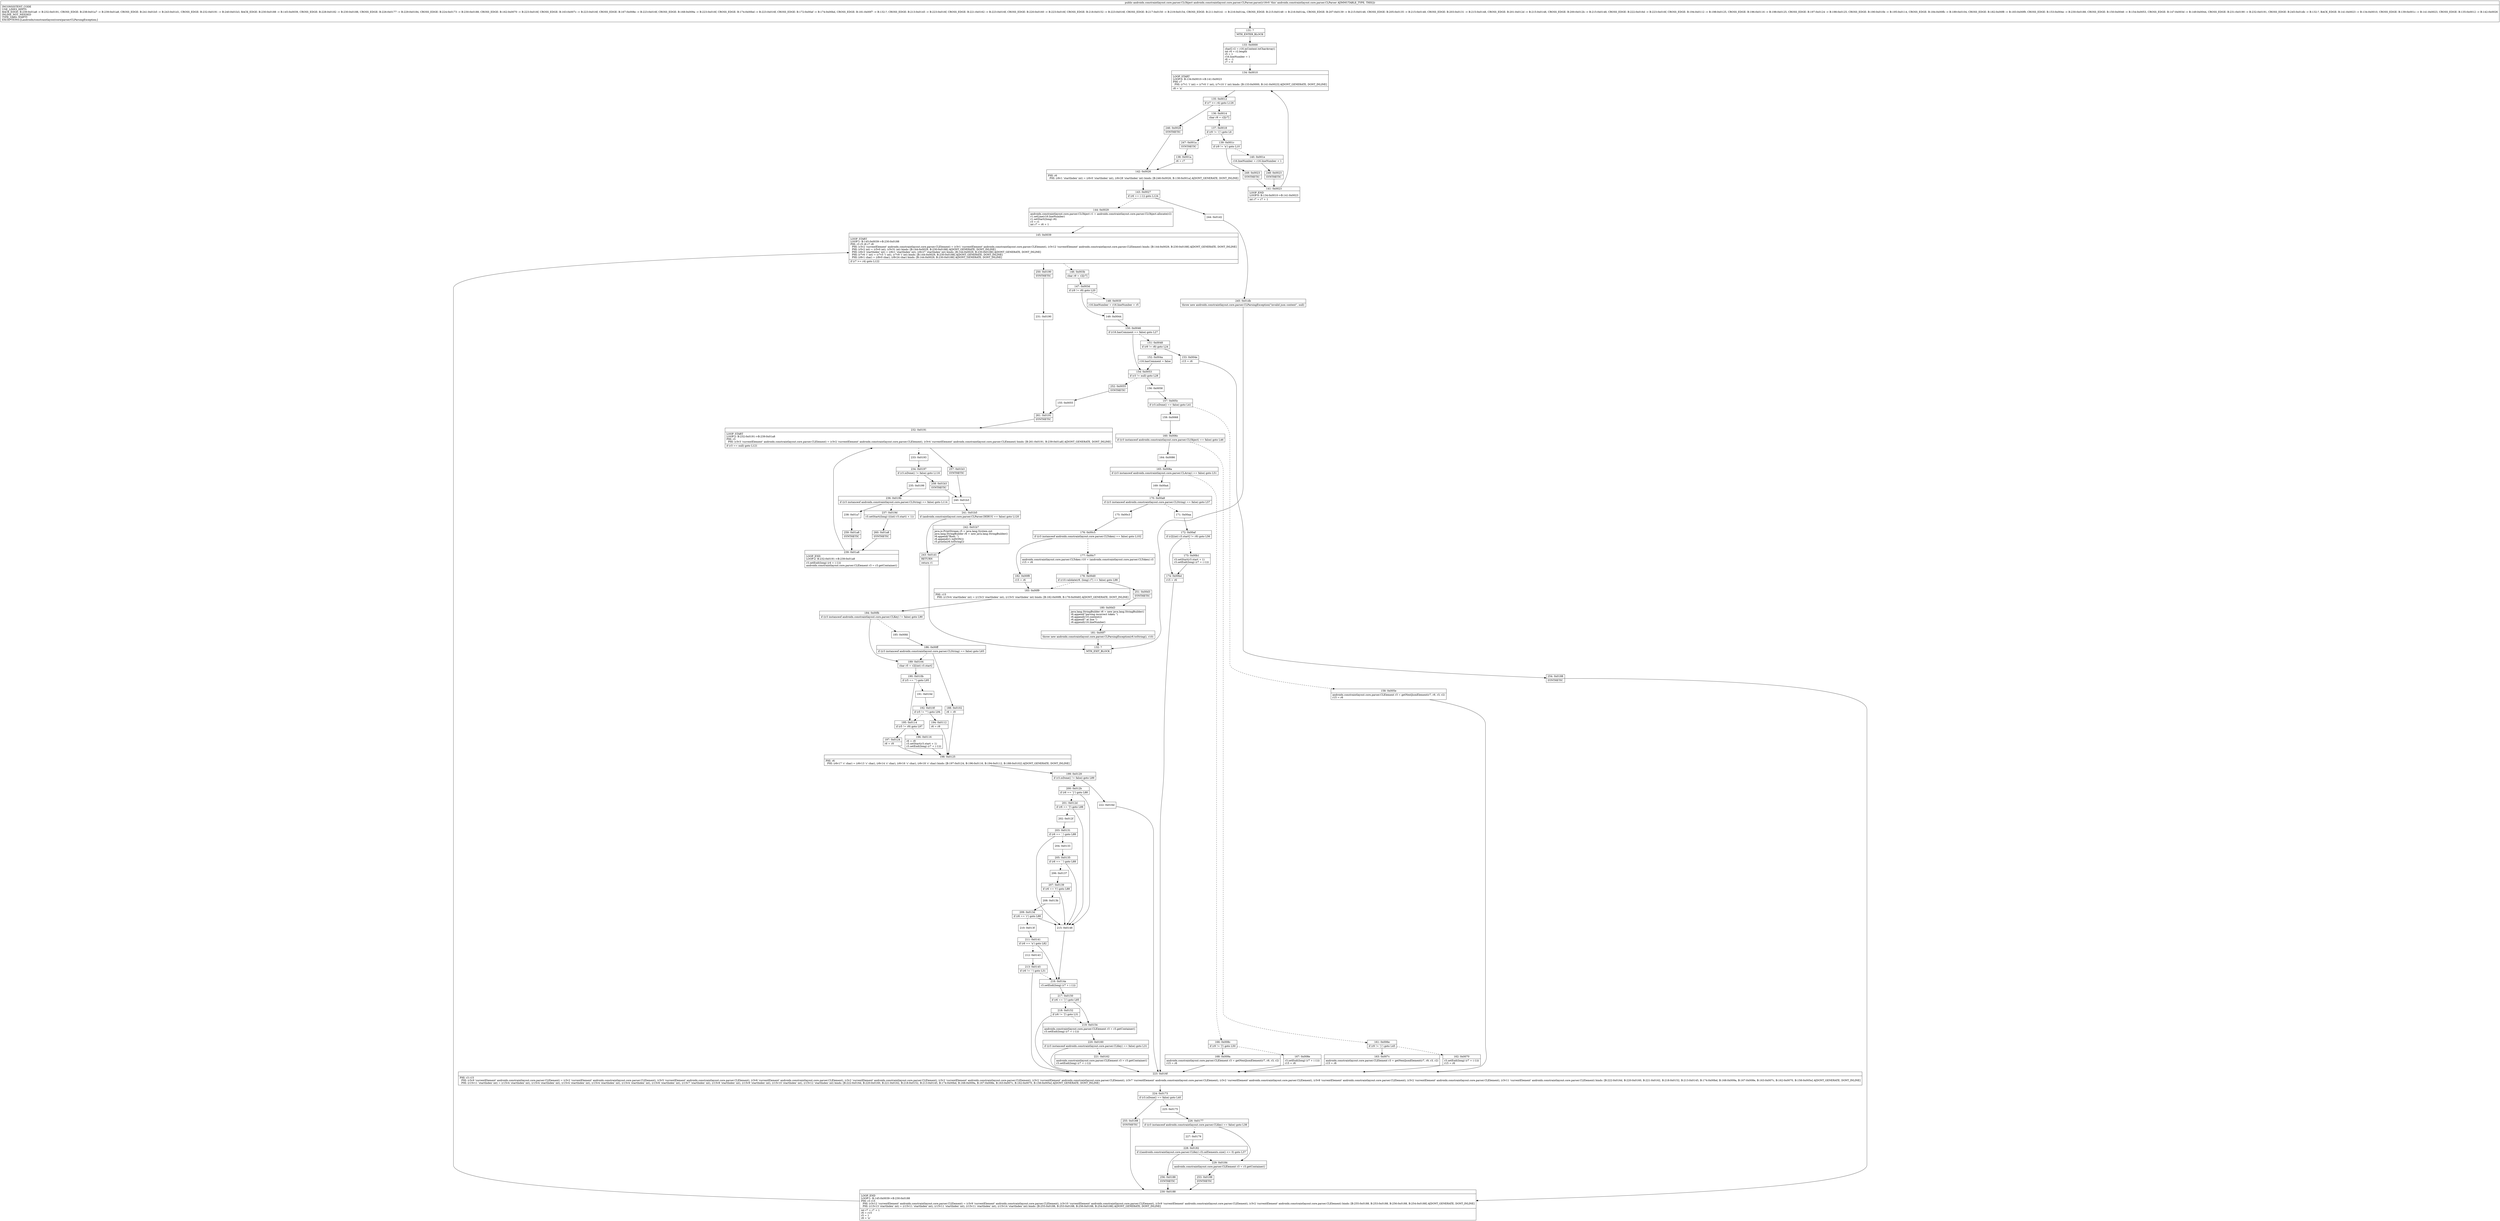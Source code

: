 digraph "CFG forandroidx.constraintlayout.core.parser.CLParser.parse()Landroidx\/constraintlayout\/core\/parser\/CLObject;" {
Node_131 [shape=record,label="{131\:\ ?|MTH_ENTER_BLOCK\l}"];
Node_133 [shape=record,label="{133\:\ 0x0000|char[] r2 = r16.mContent.toCharArray()\lint r4 = r2.length\lr5 = 1\lr16.lineNumber = 1\lr6 = \-1\lr7 = 0\l}"];
Node_134 [shape=record,label="{134\:\ 0x0010|LOOP_START\lLOOP:0: B:134:0x0010\-\>B:141:0x0023\lPHI: r7 \l  PHI: (r7v1 'i' int) = (r7v0 'i' int), (r7v10 'i' int) binds: [B:133:0x0000, B:141:0x0023] A[DONT_GENERATE, DONT_INLINE]\l|r8 = 'n'\l}"];
Node_135 [shape=record,label="{135\:\ 0x0012|if (r7 \>= r4) goto L126\l}"];
Node_136 [shape=record,label="{136\:\ 0x0014|char r9 = r2[r7]\l}"];
Node_137 [shape=record,label="{137\:\ 0x0018|if (r9 != '\{') goto L6\l}"];
Node_139 [shape=record,label="{139\:\ 0x001c|if (r9 != 'n') goto L10\l}"];
Node_140 [shape=record,label="{140\:\ 0x001e|r16.lineNumber = r16.lineNumber + 1\l}"];
Node_248 [shape=record,label="{248\:\ 0x0023|SYNTHETIC\l}"];
Node_141 [shape=record,label="{141\:\ 0x0023|LOOP_END\lLOOP:0: B:134:0x0010\-\>B:141:0x0023\l|int r7 = r7 + 1\l}"];
Node_249 [shape=record,label="{249\:\ 0x0023|SYNTHETIC\l}"];
Node_247 [shape=record,label="{247\:\ 0x001a|SYNTHETIC\l}"];
Node_138 [shape=record,label="{138\:\ 0x001a|r6 = r7\l}"];
Node_142 [shape=record,label="{142\:\ 0x0026|PHI: r6 \l  PHI: (r6v1 'startIndex' int) = (r6v0 'startIndex' int), (r6v28 'startIndex' int) binds: [B:246:0x0026, B:138:0x001a] A[DONT_GENERATE, DONT_INLINE]\l}"];
Node_143 [shape=record,label="{143\:\ 0x0027|if (r6 == (\-1)) goto L124\l}"];
Node_144 [shape=record,label="{144\:\ 0x0029|androidx.constraintlayout.core.parser.CLObject r1 = androidx.constraintlayout.core.parser.CLObject.allocate(r2)\lr1.setLine(r16.lineNumber)\lr1.setStart((long) r6)\lr3 = r1\lint r7 = r6 + 1\l}"];
Node_145 [shape=record,label="{145\:\ 0x0039|LOOP_START\lLOOP:1: B:145:0x0039\-\>B:230:0x0188\lPHI: r3 r5 r6 r7 r8 \l  PHI: (r3v2 'currentElement' androidx.constraintlayout.core.parser.CLElement) = (r3v1 'currentElement' androidx.constraintlayout.core.parser.CLElement), (r3v12 'currentElement' androidx.constraintlayout.core.parser.CLElement) binds: [B:144:0x0029, B:230:0x0188] A[DONT_GENERATE, DONT_INLINE]\l  PHI: (r5v2 int) = (r5v0 int), (r5v31 int) binds: [B:144:0x0029, B:230:0x0188] A[DONT_GENERATE, DONT_INLINE]\l  PHI: (r6v3 'startIndex' int) = (r6v1 'startIndex' int), (r6v27 'startIndex' int) binds: [B:144:0x0029, B:230:0x0188] A[DONT_GENERATE, DONT_INLINE]\l  PHI: (r7v6 'i' int) = (r7v5 'i' int), (r7v9 'i' int) binds: [B:144:0x0029, B:230:0x0188] A[DONT_GENERATE, DONT_INLINE]\l  PHI: (r8v1 char) = (r8v0 char), (r8v24 char) binds: [B:144:0x0029, B:230:0x0188] A[DONT_GENERATE, DONT_INLINE]\l|if (r7 \>= r4) goto L122\l}"];
Node_146 [shape=record,label="{146\:\ 0x003b|char r9 = r2[r7]\l}"];
Node_147 [shape=record,label="{147\:\ 0x003d|if (r9 != r8) goto L20\l}"];
Node_148 [shape=record,label="{148\:\ 0x003f|r16.lineNumber = r16.lineNumber + r5\l}"];
Node_149 [shape=record,label="{149\:\ 0x0044}"];
Node_150 [shape=record,label="{150\:\ 0x0046|if (r16.hasComment == false) goto L27\l}"];
Node_151 [shape=record,label="{151\:\ 0x0048|if (r9 != r8) goto L24\l}"];
Node_152 [shape=record,label="{152\:\ 0x004a|r16.hasComment = false\l}"];
Node_153 [shape=record,label="{153\:\ 0x004e|r15 = r6\l}"];
Node_254 [shape=record,label="{254\:\ 0x0188|SYNTHETIC\l}"];
Node_230 [shape=record,label="{230\:\ 0x0188|LOOP_END\lLOOP:1: B:145:0x0039\-\>B:230:0x0188\lPHI: r3 r15 \l  PHI: (r3v12 'currentElement' androidx.constraintlayout.core.parser.CLElement) = (r3v9 'currentElement' androidx.constraintlayout.core.parser.CLElement), (r3v10 'currentElement' androidx.constraintlayout.core.parser.CLElement), (r3v9 'currentElement' androidx.constraintlayout.core.parser.CLElement), (r3v2 'currentElement' androidx.constraintlayout.core.parser.CLElement) binds: [B:255:0x0188, B:253:0x0188, B:256:0x0188, B:254:0x0188] A[DONT_GENERATE, DONT_INLINE]\l  PHI: (r15v13 'startIndex' int) = (r15v11 'startIndex' int), (r15v11 'startIndex' int), (r15v11 'startIndex' int), (r15v14 'startIndex' int) binds: [B:255:0x0188, B:253:0x0188, B:256:0x0188, B:254:0x0188] A[DONT_GENERATE, DONT_INLINE]\l|int r7 = r7 + 1\lr6 = r15\lr5 = 1\lr8 = 'n'\l}"];
Node_154 [shape=record,label="{154\:\ 0x0053|if (r3 != null) goto L28\l}"];
Node_156 [shape=record,label="{156\:\ 0x0058}"];
Node_157 [shape=record,label="{157\:\ 0x005c|if (r3.isDone() == false) goto L41\l}"];
Node_158 [shape=record,label="{158\:\ 0x005e|androidx.constraintlayout.core.parser.CLElement r3 = getNextJsonElement(r7, r9, r3, r2)\lr15 = r6\l}"];
Node_223 [shape=record,label="{223\:\ 0x016f|PHI: r3 r15 \l  PHI: (r3v9 'currentElement' androidx.constraintlayout.core.parser.CLElement) = (r3v2 'currentElement' androidx.constraintlayout.core.parser.CLElement), (r3v5 'currentElement' androidx.constraintlayout.core.parser.CLElement), (r3v6 'currentElement' androidx.constraintlayout.core.parser.CLElement), (r3v2 'currentElement' androidx.constraintlayout.core.parser.CLElement), (r3v2 'currentElement' androidx.constraintlayout.core.parser.CLElement), (r3v2 'currentElement' androidx.constraintlayout.core.parser.CLElement), (r3v7 'currentElement' androidx.constraintlayout.core.parser.CLElement), (r3v2 'currentElement' androidx.constraintlayout.core.parser.CLElement), (r3v8 'currentElement' androidx.constraintlayout.core.parser.CLElement), (r3v2 'currentElement' androidx.constraintlayout.core.parser.CLElement), (r3v11 'currentElement' androidx.constraintlayout.core.parser.CLElement) binds: [B:222:0x016d, B:220:0x0160, B:221:0x0162, B:218:0x0152, B:213:0x0145, B:174:0x00bd, B:168:0x009a, B:167:0x008e, B:163:0x007c, B:162:0x0070, B:158:0x005e] A[DONT_GENERATE, DONT_INLINE]\l  PHI: (r15v11 'startIndex' int) = (r15v4 'startIndex' int), (r15v4 'startIndex' int), (r15v4 'startIndex' int), (r15v4 'startIndex' int), (r15v4 'startIndex' int), (r15v6 'startIndex' int), (r15v7 'startIndex' int), (r15v8 'startIndex' int), (r15v9 'startIndex' int), (r15v10 'startIndex' int), (r15v12 'startIndex' int) binds: [B:222:0x016d, B:220:0x0160, B:221:0x0162, B:218:0x0152, B:213:0x0145, B:174:0x00bd, B:168:0x009a, B:167:0x008e, B:163:0x007c, B:162:0x0070, B:158:0x005e] A[DONT_GENERATE, DONT_INLINE]\l}"];
Node_224 [shape=record,label="{224\:\ 0x0173|if (r3.isDone() == false) goto L40\l}"];
Node_225 [shape=record,label="{225\:\ 0x0175}"];
Node_226 [shape=record,label="{226\:\ 0x0177|if ((r3 instanceof androidx.constraintlayout.core.parser.CLKey) == false) goto L38\l}"];
Node_227 [shape=record,label="{227\:\ 0x0179}"];
Node_228 [shape=record,label="{228\:\ 0x0182|if (((androidx.constraintlayout.core.parser.CLKey) r3).mElements.size() \<= 0) goto L37\l}"];
Node_256 [shape=record,label="{256\:\ 0x0188|SYNTHETIC\l}"];
Node_229 [shape=record,label="{229\:\ 0x0184|androidx.constraintlayout.core.parser.CLElement r3 = r3.getContainer()\l}"];
Node_253 [shape=record,label="{253\:\ 0x0188|SYNTHETIC\l}"];
Node_255 [shape=record,label="{255\:\ 0x0188|SYNTHETIC\l}"];
Node_159 [shape=record,label="{159\:\ 0x0068}"];
Node_160 [shape=record,label="{160\:\ 0x006c|if ((r3 instanceof androidx.constraintlayout.core.parser.CLObject) == false) goto L46\l}"];
Node_161 [shape=record,label="{161\:\ 0x006e|if (r9 != '\}') goto L45\l}"];
Node_162 [shape=record,label="{162\:\ 0x0070|r3.setEnd((long) (r7 + (\-1)))\lr15 = r6\l}"];
Node_163 [shape=record,label="{163\:\ 0x007c|androidx.constraintlayout.core.parser.CLElement r3 = getNextJsonElement(r7, r9, r3, r2)\lr15 = r6\l}"];
Node_164 [shape=record,label="{164\:\ 0x0086}"];
Node_165 [shape=record,label="{165\:\ 0x008a|if ((r3 instanceof androidx.constraintlayout.core.parser.CLArray) == false) goto L51\l}"];
Node_166 [shape=record,label="{166\:\ 0x008c|if (r9 != ']') goto L50\l}"];
Node_167 [shape=record,label="{167\:\ 0x008e|r3.setEnd((long) (r7 + (\-1)))\lr15 = r6\l}"];
Node_168 [shape=record,label="{168\:\ 0x009a|androidx.constraintlayout.core.parser.CLElement r3 = getNextJsonElement(r7, r9, r3, r2)\lr15 = r6\l}"];
Node_169 [shape=record,label="{169\:\ 0x00a4}"];
Node_170 [shape=record,label="{170\:\ 0x00a8|if ((r3 instanceof androidx.constraintlayout.core.parser.CLString) == false) goto L57\l}"];
Node_171 [shape=record,label="{171\:\ 0x00aa}"];
Node_172 [shape=record,label="{172\:\ 0x00af|if (r2[(int) r3.start] != r9) goto L56\l}"];
Node_173 [shape=record,label="{173\:\ 0x00b1|r3.setStart(r3.start + 1)\lr3.setEnd((long) (r7 + (\-1)))\l}"];
Node_174 [shape=record,label="{174\:\ 0x00bd|r15 = r6\l}"];
Node_175 [shape=record,label="{175\:\ 0x00c3}"];
Node_176 [shape=record,label="{176\:\ 0x00c5|if ((r3 instanceof androidx.constraintlayout.core.parser.CLToken) == false) goto L102\l}"];
Node_177 [shape=record,label="{177\:\ 0x00c7|androidx.constraintlayout.core.parser.CLToken r10 = (androidx.constraintlayout.core.parser.CLToken) r3\lr15 = r6\l}"];
Node_178 [shape=record,label="{178\:\ 0x00d0|if (r10.validate(r9, (long) r7) == false) goto L98\l}"];
Node_183 [shape=record,label="{183\:\ 0x00f9|PHI: r15 \l  PHI: (r15v4 'startIndex' int) = (r15v3 'startIndex' int), (r15v5 'startIndex' int) binds: [B:182:0x00f8, B:178:0x00d0] A[DONT_GENERATE, DONT_INLINE]\l}"];
Node_184 [shape=record,label="{184\:\ 0x00fb|if ((r3 instanceof androidx.constraintlayout.core.parser.CLKey) != false) goto L90\l}"];
Node_185 [shape=record,label="{185\:\ 0x00fd}"];
Node_186 [shape=record,label="{186\:\ 0x00ff|if ((r3 instanceof androidx.constraintlayout.core.parser.CLString) == false) goto L65\l}"];
Node_188 [shape=record,label="{188\:\ 0x0102|r6 = r9\l}"];
Node_198 [shape=record,label="{198\:\ 0x0125|PHI: r6 \l  PHI: (r6v17 'c' char) = (r6v13 'c' char), (r6v14 'c' char), (r6v16 'c' char), (r6v18 'c' char) binds: [B:197:0x0124, B:196:0x0116, B:194:0x0112, B:188:0x0102] A[DONT_GENERATE, DONT_INLINE]\l}"];
Node_199 [shape=record,label="{199\:\ 0x0129|if (r3.isDone() != false) goto L89\l}"];
Node_200 [shape=record,label="{200\:\ 0x012b|if (r6 == '\}') goto L88\l}"];
Node_201 [shape=record,label="{201\:\ 0x012d|if (r6 == ']') goto L88\l}"];
Node_202 [shape=record,label="{202\:\ 0x012f}"];
Node_203 [shape=record,label="{203\:\ 0x0131|if (r6 == ',') goto L88\l}"];
Node_204 [shape=record,label="{204\:\ 0x0133}"];
Node_205 [shape=record,label="{205\:\ 0x0135|if (r6 == ' ') goto L88\l}"];
Node_206 [shape=record,label="{206\:\ 0x0137}"];
Node_207 [shape=record,label="{207\:\ 0x0139|if (r6 == 't') goto L88\l}"];
Node_208 [shape=record,label="{208\:\ 0x013b}"];
Node_209 [shape=record,label="{209\:\ 0x013d|if (r6 == 'r') goto L88\l}"];
Node_210 [shape=record,label="{210\:\ 0x013f}"];
Node_211 [shape=record,label="{211\:\ 0x0141|if (r6 == 'n') goto L82\l}"];
Node_212 [shape=record,label="{212\:\ 0x0143}"];
Node_213 [shape=record,label="{213\:\ 0x0145|if (r6 != ':') goto L31\l}"];
Node_216 [shape=record,label="{216\:\ 0x014a|r3.setEnd((long) (r7 + (\-1)))\l}"];
Node_217 [shape=record,label="{217\:\ 0x0150|if (r6 == '\}') goto L85\l}"];
Node_218 [shape=record,label="{218\:\ 0x0152|if (r6 != ']') goto L31\l}"];
Node_219 [shape=record,label="{219\:\ 0x0154|androidx.constraintlayout.core.parser.CLElement r3 = r3.getContainer()\lr3.setEnd((long) (r7 + (\-1)))\l}"];
Node_220 [shape=record,label="{220\:\ 0x0160|if ((r3 instanceof androidx.constraintlayout.core.parser.CLKey) == false) goto L31\l}"];
Node_221 [shape=record,label="{221\:\ 0x0162|androidx.constraintlayout.core.parser.CLElement r3 = r3.getContainer()\lr3.setEnd((long) (r7 + (\-1)))\l}"];
Node_215 [shape=record,label="{215\:\ 0x0148}"];
Node_222 [shape=record,label="{222\:\ 0x016d}"];
Node_189 [shape=record,label="{189\:\ 0x0104|char r5 = r2[(int) r3.start]\l}"];
Node_190 [shape=record,label="{190\:\ 0x010b|if (r5 == ''') goto L95\l}"];
Node_191 [shape=record,label="{191\:\ 0x010d}"];
Node_192 [shape=record,label="{192\:\ 0x010f|if (r5 != '\"') goto L94\l}"];
Node_194 [shape=record,label="{194\:\ 0x0112|r6 = r9\l}"];
Node_195 [shape=record,label="{195\:\ 0x0114|if (r5 != r9) goto L97\l}"];
Node_196 [shape=record,label="{196\:\ 0x0116|r6 = r9\lr3.setStart(r3.start + 1)\lr3.setEnd((long) (r7 + (\-1)))\l}"];
Node_197 [shape=record,label="{197\:\ 0x0124|r6 = r9\l}"];
Node_251 [shape=record,label="{251\:\ 0x00d3|SYNTHETIC\l}"];
Node_180 [shape=record,label="{180\:\ 0x00d3|java.lang.StringBuilder r6 = new java.lang.StringBuilder()\lr6.append(\"parsing incorrect token \")\lr6.append(r10.content())\lr6.append(\" at line \")\lr6.append(r16.lineNumber)\l}"];
Node_181 [shape=record,label="{181\:\ 0x00f7|throw new androidx.constraintlayout.core.parser.CLParsingException(r6.toString(), r10)\l}"];
Node_132 [shape=record,label="{132\:\ ?|MTH_EXIT_BLOCK\l}"];
Node_182 [shape=record,label="{182\:\ 0x00f8|r15 = r6\l}"];
Node_252 [shape=record,label="{252\:\ 0x0055|SYNTHETIC\l}"];
Node_155 [shape=record,label="{155\:\ 0x0055}"];
Node_261 [shape=record,label="{261\:\ 0x0191|SYNTHETIC\l}"];
Node_232 [shape=record,label="{232\:\ 0x0191|LOOP_START\lLOOP:2: B:232:0x0191\-\>B:239:0x01a8\lPHI: r3 \l  PHI: (r3v3 'currentElement' androidx.constraintlayout.core.parser.CLElement) = (r3v2 'currentElement' androidx.constraintlayout.core.parser.CLElement), (r3v4 'currentElement' androidx.constraintlayout.core.parser.CLElement) binds: [B:261:0x0191, B:239:0x01a8] A[DONT_GENERATE, DONT_INLINE]\l|if (r3 == null) goto L121\l}"];
Node_233 [shape=record,label="{233\:\ 0x0193}"];
Node_234 [shape=record,label="{234\:\ 0x0197|if (r3.isDone() != false) goto L116\l}"];
Node_235 [shape=record,label="{235\:\ 0x0199}"];
Node_236 [shape=record,label="{236\:\ 0x019b|if ((r3 instanceof androidx.constraintlayout.core.parser.CLString) == false) goto L114\l}"];
Node_237 [shape=record,label="{237\:\ 0x019d|r3.setStart((long) (((int) r3.start) + 1))\l}"];
Node_260 [shape=record,label="{260\:\ 0x01a8|SYNTHETIC\l}"];
Node_239 [shape=record,label="{239\:\ 0x01a8|LOOP_END\lLOOP:2: B:232:0x0191\-\>B:239:0x01a8\l|r3.setEnd((long) (r4 + (\-1)))\landroidx.constraintlayout.core.parser.CLElement r3 = r3.getContainer()\l}"];
Node_238 [shape=record,label="{238\:\ 0x01a7}"];
Node_259 [shape=record,label="{259\:\ 0x01a8|SYNTHETIC\l}"];
Node_258 [shape=record,label="{258\:\ 0x01b3|SYNTHETIC\l}"];
Node_240 [shape=record,label="{240\:\ 0x01b3}"];
Node_241 [shape=record,label="{241\:\ 0x01b5|if (androidx.constraintlayout.core.parser.CLParser.DEBUG == false) goto L120\l}"];
Node_242 [shape=record,label="{242\:\ 0x01b7|java.io.PrintStream r5 = java.lang.System.out\ljava.lang.StringBuilder r6 = new java.lang.StringBuilder()\lr6.append(\"Root: \")\lr6.append(r1.toJSON())\lr5.println(r6.toString())\l}"];
Node_243 [shape=record,label="{243\:\ 0x01d1|RETURN\l|return r1\l}"];
Node_257 [shape=record,label="{257\:\ 0x01b3|SYNTHETIC\l}"];
Node_250 [shape=record,label="{250\:\ 0x0190|SYNTHETIC\l}"];
Node_231 [shape=record,label="{231\:\ 0x0190}"];
Node_244 [shape=record,label="{244\:\ 0x01d2}"];
Node_245 [shape=record,label="{245\:\ 0x01db|throw new androidx.constraintlayout.core.parser.CLParsingException(\"invalid json content\", null)\l}"];
Node_246 [shape=record,label="{246\:\ 0x0026|SYNTHETIC\l}"];
MethodNode[shape=record,label="{public androidx.constraintlayout.core.parser.CLObject androidx.constraintlayout.core.parser.CLParser.parse((r16v0 'this' androidx.constraintlayout.core.parser.CLParser A[IMMUTABLE_TYPE, THIS]))  | INCONSISTENT_CODE\lUSE_LINES_HINTS\lBACK_EDGE: B:239:0x01a8 \-\> B:232:0x0191, CROSS_EDGE: B:238:0x01a7 \-\> B:239:0x01a8, CROSS_EDGE: B:241:0x01b5 \-\> B:243:0x01d1, CROSS_EDGE: B:232:0x0191 \-\> B:240:0x01b3, BACK_EDGE: B:230:0x0188 \-\> B:145:0x0039, CROSS_EDGE: B:228:0x0182 \-\> B:230:0x0188, CROSS_EDGE: B:226:0x0177 \-\> B:229:0x0184, CROSS_EDGE: B:224:0x0173 \-\> B:230:0x0188, CROSS_EDGE: B:162:0x0070 \-\> B:223:0x016f, CROSS_EDGE: B:163:0x007c \-\> B:223:0x016f, CROSS_EDGE: B:167:0x008e \-\> B:223:0x016f, CROSS_EDGE: B:168:0x009a \-\> B:223:0x016f, CROSS_EDGE: B:174:0x00bd \-\> B:223:0x016f, CROSS_EDGE: B:172:0x00af \-\> B:174:0x00bd, CROSS_EDGE: B:181:0x00f7 \-\> B:132:?, CROSS_EDGE: B:213:0x0145 \-\> B:223:0x016f, CROSS_EDGE: B:221:0x0162 \-\> B:223:0x016f, CROSS_EDGE: B:220:0x0160 \-\> B:223:0x016f, CROSS_EDGE: B:218:0x0152 \-\> B:223:0x016f, CROSS_EDGE: B:217:0x0150 \-\> B:219:0x0154, CROSS_EDGE: B:211:0x0141 \-\> B:216:0x014a, CROSS_EDGE: B:215:0x0148 \-\> B:216:0x014a, CROSS_EDGE: B:207:0x0139 \-\> B:215:0x0148, CROSS_EDGE: B:205:0x0135 \-\> B:215:0x0148, CROSS_EDGE: B:203:0x0131 \-\> B:215:0x0148, CROSS_EDGE: B:201:0x012d \-\> B:215:0x0148, CROSS_EDGE: B:200:0x012b \-\> B:215:0x0148, CROSS_EDGE: B:222:0x016d \-\> B:223:0x016f, CROSS_EDGE: B:194:0x0112 \-\> B:198:0x0125, CROSS_EDGE: B:196:0x0116 \-\> B:198:0x0125, CROSS_EDGE: B:197:0x0124 \-\> B:198:0x0125, CROSS_EDGE: B:190:0x010b \-\> B:195:0x0114, CROSS_EDGE: B:184:0x00fb \-\> B:189:0x0104, CROSS_EDGE: B:182:0x00f8 \-\> B:183:0x00f9, CROSS_EDGE: B:153:0x004e \-\> B:230:0x0188, CROSS_EDGE: B:150:0x0046 \-\> B:154:0x0053, CROSS_EDGE: B:147:0x003d \-\> B:149:0x0044, CROSS_EDGE: B:231:0x0190 \-\> B:232:0x0191, CROSS_EDGE: B:245:0x01db \-\> B:132:?, BACK_EDGE: B:141:0x0023 \-\> B:134:0x0010, CROSS_EDGE: B:139:0x001c \-\> B:141:0x0023, CROSS_EDGE: B:135:0x0012 \-\> B:142:0x0026\lINLINE_NOT_NEEDED\lTYPE_VARS: EMPTY\lEXCEPTIONS:[Landroidx\/constraintlayout\/core\/parser\/CLParsingException;]\l}"];
MethodNode -> Node_131;Node_131 -> Node_133;
Node_133 -> Node_134;
Node_134 -> Node_135;
Node_135 -> Node_136[style=dashed];
Node_135 -> Node_246;
Node_136 -> Node_137;
Node_137 -> Node_139;
Node_137 -> Node_247[style=dashed];
Node_139 -> Node_140[style=dashed];
Node_139 -> Node_249;
Node_140 -> Node_248;
Node_248 -> Node_141;
Node_141 -> Node_134;
Node_249 -> Node_141;
Node_247 -> Node_138;
Node_138 -> Node_142;
Node_142 -> Node_143;
Node_143 -> Node_144[style=dashed];
Node_143 -> Node_244;
Node_144 -> Node_145;
Node_145 -> Node_146[style=dashed];
Node_145 -> Node_250;
Node_146 -> Node_147;
Node_147 -> Node_148[style=dashed];
Node_147 -> Node_149;
Node_148 -> Node_149;
Node_149 -> Node_150;
Node_150 -> Node_151[style=dashed];
Node_150 -> Node_154;
Node_151 -> Node_152[style=dashed];
Node_151 -> Node_153;
Node_152 -> Node_154;
Node_153 -> Node_254;
Node_254 -> Node_230;
Node_230 -> Node_145;
Node_154 -> Node_156;
Node_154 -> Node_252[style=dashed];
Node_156 -> Node_157;
Node_157 -> Node_158[style=dashed];
Node_157 -> Node_159;
Node_158 -> Node_223;
Node_223 -> Node_224;
Node_224 -> Node_225[style=dashed];
Node_224 -> Node_255;
Node_225 -> Node_226;
Node_226 -> Node_227[style=dashed];
Node_226 -> Node_229;
Node_227 -> Node_228;
Node_228 -> Node_229[style=dashed];
Node_228 -> Node_256;
Node_256 -> Node_230;
Node_229 -> Node_253;
Node_253 -> Node_230;
Node_255 -> Node_230;
Node_159 -> Node_160;
Node_160 -> Node_161[style=dashed];
Node_160 -> Node_164;
Node_161 -> Node_162[style=dashed];
Node_161 -> Node_163;
Node_162 -> Node_223;
Node_163 -> Node_223;
Node_164 -> Node_165;
Node_165 -> Node_166[style=dashed];
Node_165 -> Node_169;
Node_166 -> Node_167[style=dashed];
Node_166 -> Node_168;
Node_167 -> Node_223;
Node_168 -> Node_223;
Node_169 -> Node_170;
Node_170 -> Node_171[style=dashed];
Node_170 -> Node_175;
Node_171 -> Node_172;
Node_172 -> Node_173[style=dashed];
Node_172 -> Node_174;
Node_173 -> Node_174;
Node_174 -> Node_223;
Node_175 -> Node_176;
Node_176 -> Node_177[style=dashed];
Node_176 -> Node_182;
Node_177 -> Node_178;
Node_178 -> Node_183[style=dashed];
Node_178 -> Node_251;
Node_183 -> Node_184;
Node_184 -> Node_185[style=dashed];
Node_184 -> Node_189;
Node_185 -> Node_186;
Node_186 -> Node_188;
Node_186 -> Node_189[style=dashed];
Node_188 -> Node_198;
Node_198 -> Node_199;
Node_199 -> Node_200[style=dashed];
Node_199 -> Node_222;
Node_200 -> Node_201[style=dashed];
Node_200 -> Node_215;
Node_201 -> Node_202[style=dashed];
Node_201 -> Node_215;
Node_202 -> Node_203;
Node_203 -> Node_204[style=dashed];
Node_203 -> Node_215;
Node_204 -> Node_205;
Node_205 -> Node_206[style=dashed];
Node_205 -> Node_215;
Node_206 -> Node_207;
Node_207 -> Node_208[style=dashed];
Node_207 -> Node_215;
Node_208 -> Node_209;
Node_209 -> Node_210[style=dashed];
Node_209 -> Node_215;
Node_210 -> Node_211;
Node_211 -> Node_212[style=dashed];
Node_211 -> Node_216;
Node_212 -> Node_213;
Node_213 -> Node_223;
Node_213 -> Node_216[style=dashed];
Node_216 -> Node_217;
Node_217 -> Node_218[style=dashed];
Node_217 -> Node_219;
Node_218 -> Node_219[style=dashed];
Node_218 -> Node_223;
Node_219 -> Node_220;
Node_220 -> Node_221[style=dashed];
Node_220 -> Node_223;
Node_221 -> Node_223;
Node_215 -> Node_216;
Node_222 -> Node_223;
Node_189 -> Node_190;
Node_190 -> Node_191[style=dashed];
Node_190 -> Node_195;
Node_191 -> Node_192;
Node_192 -> Node_194;
Node_192 -> Node_195[style=dashed];
Node_194 -> Node_198;
Node_195 -> Node_196[style=dashed];
Node_195 -> Node_197;
Node_196 -> Node_198;
Node_197 -> Node_198;
Node_251 -> Node_180;
Node_180 -> Node_181;
Node_181 -> Node_132;
Node_182 -> Node_183;
Node_252 -> Node_155;
Node_155 -> Node_261;
Node_261 -> Node_232;
Node_232 -> Node_233[style=dashed];
Node_232 -> Node_257;
Node_233 -> Node_234;
Node_234 -> Node_235[style=dashed];
Node_234 -> Node_258;
Node_235 -> Node_236;
Node_236 -> Node_237[style=dashed];
Node_236 -> Node_238;
Node_237 -> Node_260;
Node_260 -> Node_239;
Node_239 -> Node_232;
Node_238 -> Node_259;
Node_259 -> Node_239;
Node_258 -> Node_240;
Node_240 -> Node_241;
Node_241 -> Node_242[style=dashed];
Node_241 -> Node_243;
Node_242 -> Node_243;
Node_243 -> Node_132;
Node_257 -> Node_240;
Node_250 -> Node_231;
Node_231 -> Node_261;
Node_244 -> Node_245;
Node_245 -> Node_132;
Node_246 -> Node_142;
}

